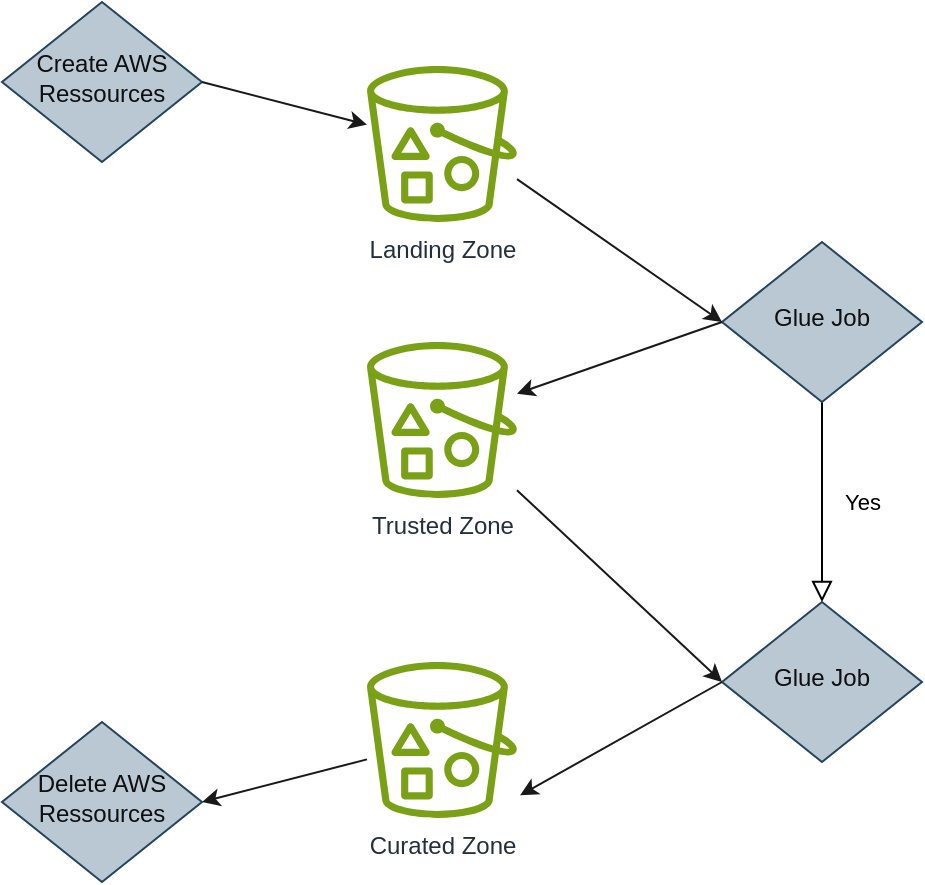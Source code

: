 <mxfile version="24.0.4" type="device">
  <diagram id="C5RBs43oDa-KdzZeNtuy" name="Page-1">
    <mxGraphModel dx="954" dy="611" grid="1" gridSize="10" guides="1" tooltips="1" connect="1" arrows="1" fold="1" page="1" pageScale="1" pageWidth="827" pageHeight="1169" background="#ffffff" math="0" shadow="0">
      <root>
        <mxCell id="WIyWlLk6GJQsqaUBKTNV-0" />
        <mxCell id="WIyWlLk6GJQsqaUBKTNV-1" parent="WIyWlLk6GJQsqaUBKTNV-0" />
        <mxCell id="WIyWlLk6GJQsqaUBKTNV-4" value="Yes" style="rounded=0;html=1;jettySize=auto;orthogonalLoop=1;fontSize=11;endArrow=block;endFill=0;endSize=8;strokeWidth=1;shadow=0;labelBackgroundColor=none;edgeStyle=orthogonalEdgeStyle;" parent="WIyWlLk6GJQsqaUBKTNV-1" source="WIyWlLk6GJQsqaUBKTNV-6" target="WIyWlLk6GJQsqaUBKTNV-10" edge="1">
          <mxGeometry y="20" relative="1" as="geometry">
            <mxPoint as="offset" />
          </mxGeometry>
        </mxCell>
        <mxCell id="WIyWlLk6GJQsqaUBKTNV-6" value="Glue Job" style="rhombus;whiteSpace=wrap;html=1;shadow=0;fontFamily=Helvetica;fontSize=12;align=center;strokeWidth=1;spacing=6;spacingTop=-4;fillColor=#bac8d3;strokeColor=#23445d;fontColor=#0f0f0f;" parent="WIyWlLk6GJQsqaUBKTNV-1" vertex="1">
          <mxGeometry x="460" y="230" width="100" height="80" as="geometry" />
        </mxCell>
        <mxCell id="WIyWlLk6GJQsqaUBKTNV-10" value="Glue Job" style="rhombus;whiteSpace=wrap;html=1;shadow=0;fontFamily=Helvetica;fontSize=12;align=center;strokeWidth=1;spacing=6;spacingTop=-4;fillColor=#bac8d3;strokeColor=#23445d;fontColor=#0f0f0f;" parent="WIyWlLk6GJQsqaUBKTNV-1" vertex="1">
          <mxGeometry x="460" y="410" width="100" height="80" as="geometry" />
        </mxCell>
        <mxCell id="e7RHfga2JYqgBT9l5ku8-1" value="Create AWS Ressources" style="rhombus;whiteSpace=wrap;html=1;shadow=0;fontFamily=Helvetica;fontSize=12;align=center;strokeWidth=1;spacing=6;spacingTop=-4;fillColor=#bac8d3;strokeColor=#23445d;fontColor=#0f0f0f;" vertex="1" parent="WIyWlLk6GJQsqaUBKTNV-1">
          <mxGeometry x="100" y="110" width="100" height="80" as="geometry" />
        </mxCell>
        <mxCell id="e7RHfga2JYqgBT9l5ku8-2" value="Landing Zone" style="sketch=0;outlineConnect=0;fontColor=#232F3E;gradientColor=none;fillColor=#7AA116;strokeColor=none;dashed=0;verticalLabelPosition=bottom;verticalAlign=top;align=center;html=1;fontSize=12;fontStyle=0;aspect=fixed;pointerEvents=1;shape=mxgraph.aws4.bucket_with_objects;" vertex="1" parent="WIyWlLk6GJQsqaUBKTNV-1">
          <mxGeometry x="282.5" y="142" width="75" height="78" as="geometry" />
        </mxCell>
        <mxCell id="e7RHfga2JYqgBT9l5ku8-3" value="Trusted Zone" style="sketch=0;outlineConnect=0;fontColor=#232F3E;gradientColor=none;fillColor=#7AA116;strokeColor=none;dashed=0;verticalLabelPosition=bottom;verticalAlign=top;align=center;html=1;fontSize=12;fontStyle=0;aspect=fixed;pointerEvents=1;shape=mxgraph.aws4.bucket_with_objects;" vertex="1" parent="WIyWlLk6GJQsqaUBKTNV-1">
          <mxGeometry x="282.5" y="280" width="75" height="78" as="geometry" />
        </mxCell>
        <mxCell id="e7RHfga2JYqgBT9l5ku8-4" value="Curated Zone" style="sketch=0;outlineConnect=0;fontColor=#232F3E;gradientColor=none;fillColor=#7AA116;strokeColor=none;dashed=0;verticalLabelPosition=bottom;verticalAlign=top;align=center;html=1;fontSize=12;fontStyle=0;aspect=fixed;pointerEvents=1;shape=mxgraph.aws4.bucket_with_objects;" vertex="1" parent="WIyWlLk6GJQsqaUBKTNV-1">
          <mxGeometry x="282.5" y="440" width="75" height="78" as="geometry" />
        </mxCell>
        <mxCell id="e7RHfga2JYqgBT9l5ku8-6" value="" style="endArrow=classic;html=1;rounded=0;fontColor=#171616;strokeColor=#1a1919;entryX=0;entryY=0.5;entryDx=0;entryDy=0;" edge="1" parent="WIyWlLk6GJQsqaUBKTNV-1" target="WIyWlLk6GJQsqaUBKTNV-6">
          <mxGeometry width="50" height="50" relative="1" as="geometry">
            <mxPoint x="357.502" y="198.562" as="sourcePoint" />
            <mxPoint x="478.475" y="255.228" as="targetPoint" />
          </mxGeometry>
        </mxCell>
        <mxCell id="e7RHfga2JYqgBT9l5ku8-7" value="" style="endArrow=classic;html=1;rounded=0;fontColor=#171616;strokeColor=#1a1919;entryX=0;entryY=0.5;entryDx=0;entryDy=0;" edge="1" parent="WIyWlLk6GJQsqaUBKTNV-1" source="e7RHfga2JYqgBT9l5ku8-3" target="WIyWlLk6GJQsqaUBKTNV-10">
          <mxGeometry width="50" height="50" relative="1" as="geometry">
            <mxPoint x="370" y="350" as="sourcePoint" />
            <mxPoint x="478.473" y="426.666" as="targetPoint" />
          </mxGeometry>
        </mxCell>
        <mxCell id="e7RHfga2JYqgBT9l5ku8-8" value="" style="endArrow=classic;html=1;rounded=0;fontColor=#171616;strokeColor=#1a1919;" edge="1" parent="WIyWlLk6GJQsqaUBKTNV-1" target="e7RHfga2JYqgBT9l5ku8-3">
          <mxGeometry width="50" height="50" relative="1" as="geometry">
            <mxPoint x="460" y="270" as="sourcePoint" />
            <mxPoint x="370.003" y="329.996" as="targetPoint" />
          </mxGeometry>
        </mxCell>
        <mxCell id="e7RHfga2JYqgBT9l5ku8-10" value="" style="endArrow=classic;html=1;rounded=0;fontColor=#171616;strokeColor=#1a1919;exitX=0;exitY=0.5;exitDx=0;exitDy=0;" edge="1" parent="WIyWlLk6GJQsqaUBKTNV-1" source="WIyWlLk6GJQsqaUBKTNV-10">
          <mxGeometry width="50" height="50" relative="1" as="geometry">
            <mxPoint x="469" y="470" as="sourcePoint" />
            <mxPoint x="359.003" y="506.666" as="targetPoint" />
          </mxGeometry>
        </mxCell>
        <mxCell id="e7RHfga2JYqgBT9l5ku8-11" value="Delete AWS Ressources" style="rhombus;whiteSpace=wrap;html=1;shadow=0;fontFamily=Helvetica;fontSize=12;align=center;strokeWidth=1;spacing=6;spacingTop=-4;fillColor=#bac8d3;strokeColor=#23445d;fontColor=#0f0f0f;" vertex="1" parent="WIyWlLk6GJQsqaUBKTNV-1">
          <mxGeometry x="100" y="470" width="100" height="80" as="geometry" />
        </mxCell>
        <mxCell id="e7RHfga2JYqgBT9l5ku8-12" value="" style="endArrow=classic;html=1;rounded=0;fontColor=#171616;strokeColor=#1a1919;exitX=1;exitY=0.5;exitDx=0;exitDy=0;" edge="1" parent="WIyWlLk6GJQsqaUBKTNV-1" source="e7RHfga2JYqgBT9l5ku8-1" target="e7RHfga2JYqgBT9l5ku8-2">
          <mxGeometry width="50" height="50" relative="1" as="geometry">
            <mxPoint x="190.002" y="120.002" as="sourcePoint" />
            <mxPoint x="250" y="150" as="targetPoint" />
          </mxGeometry>
        </mxCell>
        <mxCell id="e7RHfga2JYqgBT9l5ku8-13" value="" style="endArrow=classic;html=1;rounded=0;fontColor=#171616;strokeColor=#1a1919;entryX=1;entryY=0.5;entryDx=0;entryDy=0;" edge="1" parent="WIyWlLk6GJQsqaUBKTNV-1" source="e7RHfga2JYqgBT9l5ku8-4" target="e7RHfga2JYqgBT9l5ku8-11">
          <mxGeometry width="50" height="50" relative="1" as="geometry">
            <mxPoint x="357.5" y="566" as="sourcePoint" />
            <mxPoint x="247.503" y="602.666" as="targetPoint" />
          </mxGeometry>
        </mxCell>
      </root>
    </mxGraphModel>
  </diagram>
</mxfile>
